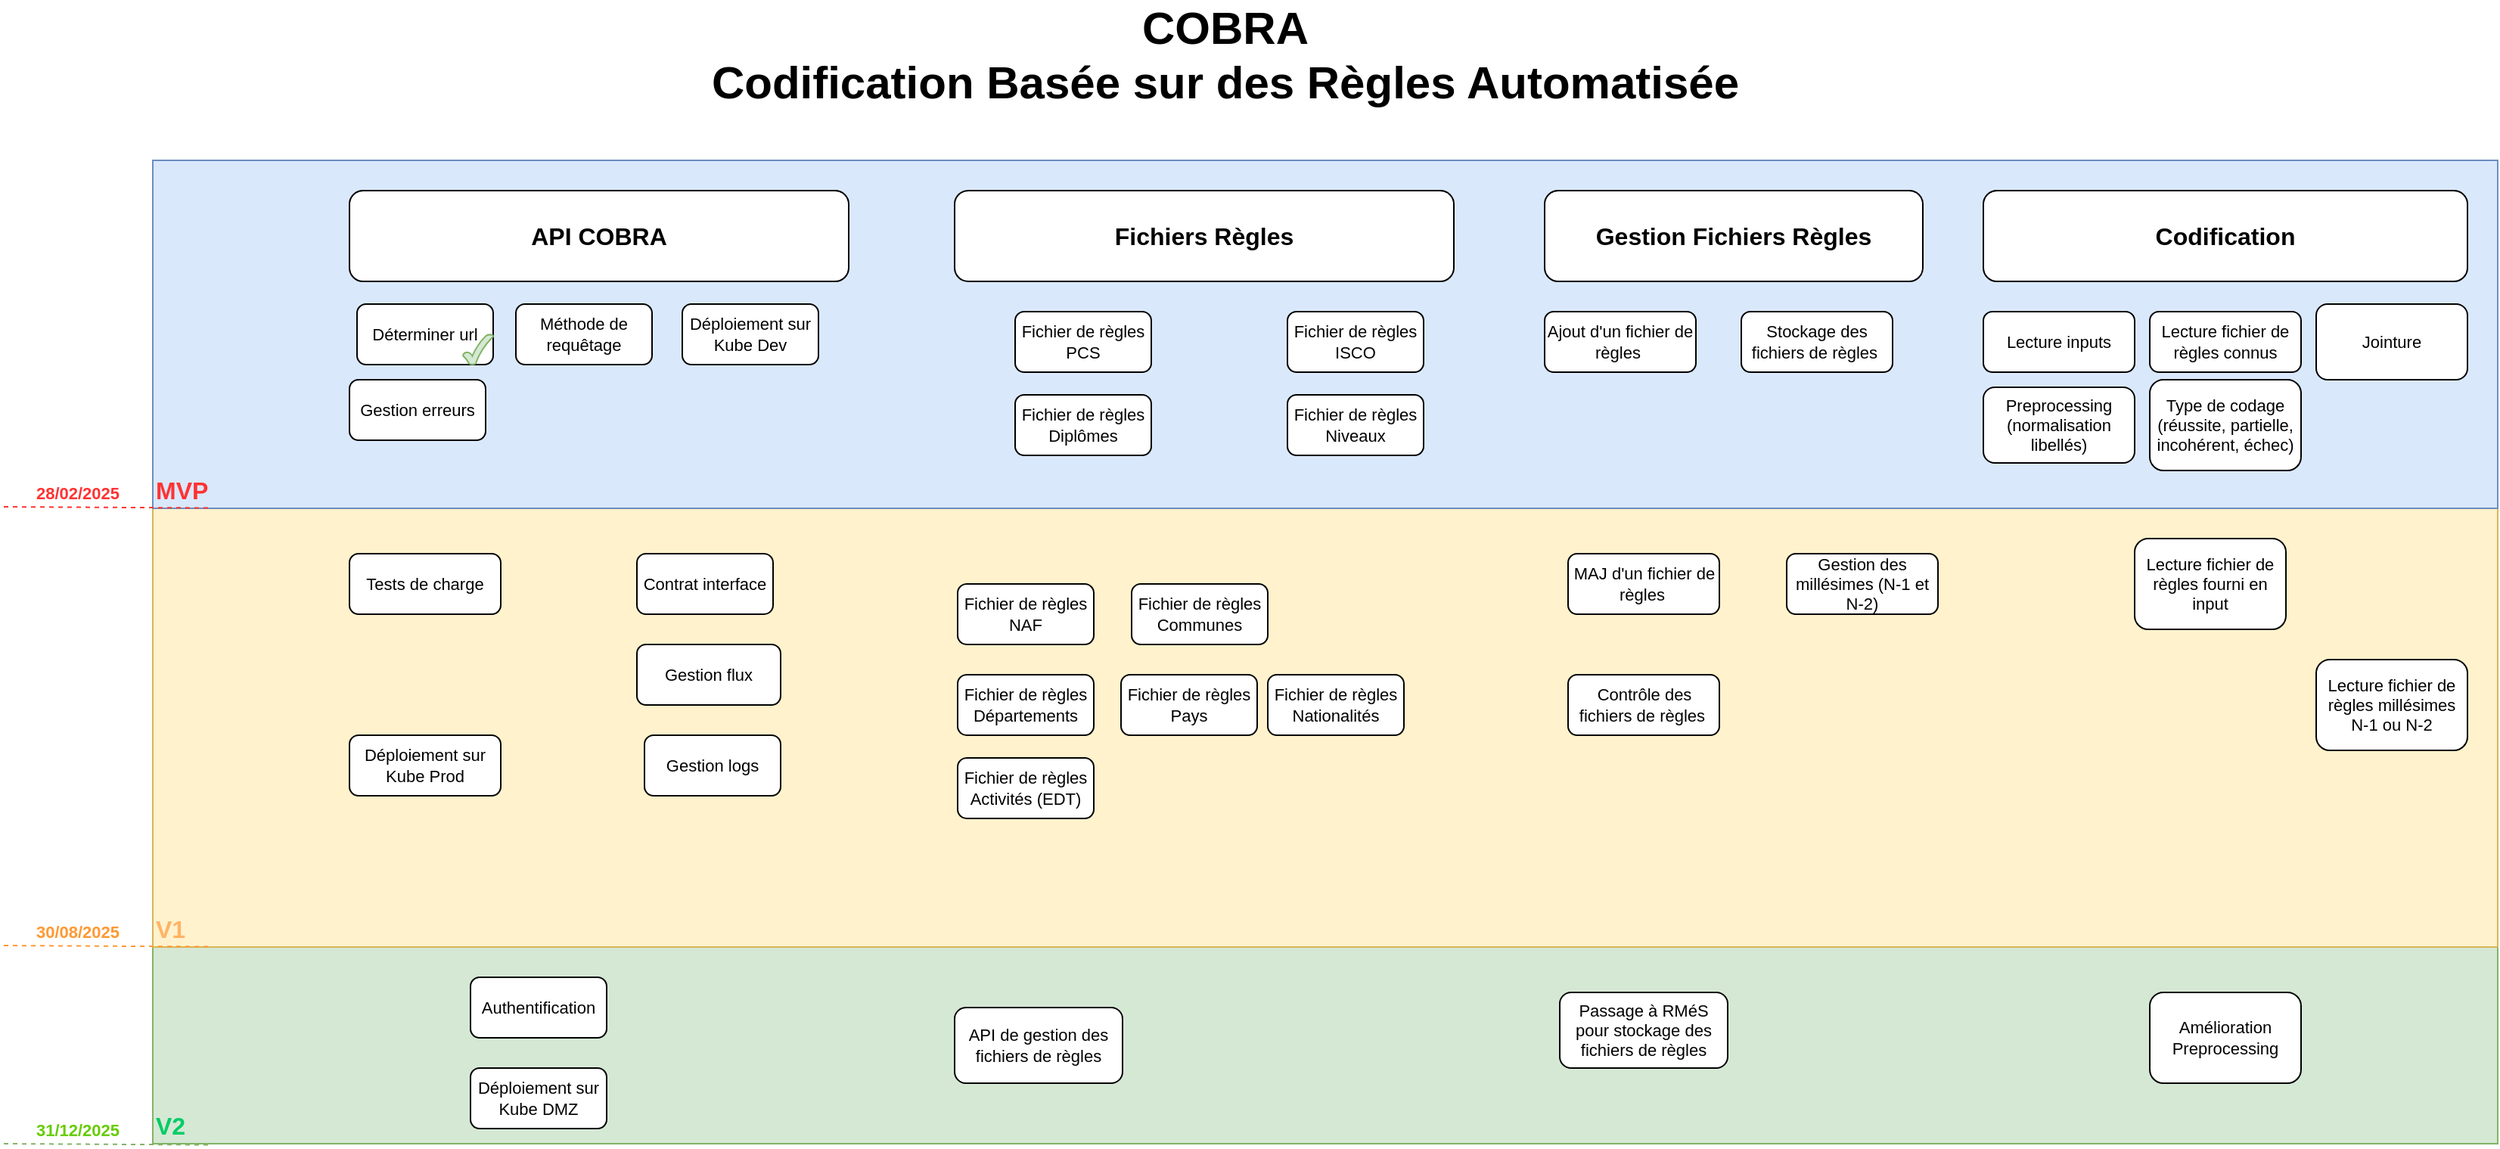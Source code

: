 <mxfile version="26.0.6">
  <diagram name="Page-1" id="R2Hkj4xk6Px0tPUMzbgg">
    <mxGraphModel dx="3088" dy="766" grid="1" gridSize="10" guides="1" tooltips="1" connect="1" arrows="1" fold="1" page="1" pageScale="1" pageWidth="1654" pageHeight="1169" math="0" shadow="0">
      <root>
        <mxCell id="0" />
        <mxCell id="1" parent="0" />
        <mxCell id="r_eTFS24guqQPn7-Gpcn-38" value="&lt;font&gt;V2&lt;/font&gt;" style="rounded=0;html=1;fillColor=#d5e8d4;strokeColor=#82b366;align=left;verticalAlign=bottom;fontStyle=1;fontSize=16;fontColor=#00CC66;gradientColor=none;" parent="1" vertex="1">
          <mxGeometry x="90" y="640" width="1550" height="130" as="geometry" />
        </mxCell>
        <mxCell id="r_eTFS24guqQPn7-Gpcn-11" value="V1" style="rounded=0;html=1;fillColor=#fff2cc;strokeColor=#d6b656;align=left;verticalAlign=bottom;fontStyle=1;fontSize=16;fontColor=#FFB366;" parent="1" vertex="1">
          <mxGeometry x="90" y="350" width="1550" height="290" as="geometry" />
        </mxCell>
        <mxCell id="r_eTFS24guqQPn7-Gpcn-6" value="&lt;b&gt;&lt;font color=&quot;#ff3333&quot;&gt;MVP&lt;/font&gt;&lt;/b&gt;" style="rounded=0;whiteSpace=wrap;html=1;fillColor=#dae8fc;strokeColor=#6c8ebf;gradientColor=none;align=left;labelPosition=center;verticalLabelPosition=middle;verticalAlign=bottom;fontSize=16;labelBackgroundColor=none;" parent="1" vertex="1">
          <mxGeometry x="90" y="120" width="1550" height="230" as="geometry" />
        </mxCell>
        <mxCell id="r_eTFS24guqQPn7-Gpcn-1" value="API COBRA" style="rounded=1;whiteSpace=wrap;html=1;fontSize=16;fontStyle=1" parent="1" vertex="1">
          <mxGeometry x="220" y="140" width="330" height="60" as="geometry" />
        </mxCell>
        <mxCell id="r_eTFS24guqQPn7-Gpcn-2" value="&lt;font&gt;COBRA&lt;/font&gt;&lt;div&gt;&lt;font&gt;Codification Basée sur des Règles Automatisée&lt;/font&gt;&lt;/div&gt;" style="text;html=1;align=center;verticalAlign=middle;whiteSpace=wrap;rounded=0;fontSize=30;fontStyle=1" parent="1" vertex="1">
          <mxGeometry x="380" y="20" width="838" height="60" as="geometry" />
        </mxCell>
        <mxCell id="r_eTFS24guqQPn7-Gpcn-3" value="Fichiers Règles" style="rounded=1;whiteSpace=wrap;html=1;fontSize=16;fontStyle=1" parent="1" vertex="1">
          <mxGeometry x="620" y="140" width="330" height="60" as="geometry" />
        </mxCell>
        <mxCell id="r_eTFS24guqQPn7-Gpcn-4" value="Codification" style="rounded=1;whiteSpace=wrap;html=1;fontSize=16;fontStyle=1" parent="1" vertex="1">
          <mxGeometry x="1300" y="140" width="320" height="60" as="geometry" />
        </mxCell>
        <mxCell id="r_eTFS24guqQPn7-Gpcn-7" value="Déterminer url" style="rounded=1;whiteSpace=wrap;html=1;fontSize=11;" parent="1" vertex="1">
          <mxGeometry x="225" y="215" width="90" height="40" as="geometry" />
        </mxCell>
        <mxCell id="r_eTFS24guqQPn7-Gpcn-8" value="Déploiement sur Kube Dev" style="rounded=1;whiteSpace=wrap;html=1;fontSize=11;" parent="1" vertex="1">
          <mxGeometry x="440" y="215" width="90" height="40" as="geometry" />
        </mxCell>
        <mxCell id="r_eTFS24guqQPn7-Gpcn-9" value="Gestion flux" style="rounded=1;whiteSpace=wrap;html=1;fontSize=11;" parent="1" vertex="1">
          <mxGeometry x="410" y="440" width="95" height="40" as="geometry" />
        </mxCell>
        <mxCell id="r_eTFS24guqQPn7-Gpcn-10" value="Authentification" style="rounded=1;whiteSpace=wrap;html=1;fontSize=11;" parent="1" vertex="1">
          <mxGeometry x="300" y="660" width="90" height="40" as="geometry" />
        </mxCell>
        <mxCell id="r_eTFS24guqQPn7-Gpcn-12" value="Fichier de règles&lt;div&gt;PCS&lt;/div&gt;" style="rounded=1;whiteSpace=wrap;html=1;fontSize=11;" parent="1" vertex="1">
          <mxGeometry x="660" y="220" width="90" height="40" as="geometry" />
        </mxCell>
        <mxCell id="r_eTFS24guqQPn7-Gpcn-13" value="Fichier de règles&lt;div&gt;ISCO&lt;/div&gt;" style="rounded=1;whiteSpace=wrap;html=1;fontSize=11;" parent="1" vertex="1">
          <mxGeometry x="840" y="220" width="90" height="40" as="geometry" />
        </mxCell>
        <mxCell id="r_eTFS24guqQPn7-Gpcn-14" value="Fichier de règles&lt;div&gt;NAF&lt;/div&gt;" style="rounded=1;whiteSpace=wrap;html=1;fontSize=11;" parent="1" vertex="1">
          <mxGeometry x="622" y="400" width="90" height="40" as="geometry" />
        </mxCell>
        <mxCell id="r_eTFS24guqQPn7-Gpcn-15" value="Fichier de règles&lt;div&gt;Diplômes&lt;/div&gt;" style="rounded=1;whiteSpace=wrap;html=1;fontSize=11;" parent="1" vertex="1">
          <mxGeometry x="660" y="275" width="90" height="40" as="geometry" />
        </mxCell>
        <mxCell id="r_eTFS24guqQPn7-Gpcn-16" value="Fichier de règles&lt;div&gt;Niveaux&lt;/div&gt;" style="rounded=1;whiteSpace=wrap;html=1;fontSize=11;" parent="1" vertex="1">
          <mxGeometry x="840" y="275" width="90" height="40" as="geometry" />
        </mxCell>
        <mxCell id="r_eTFS24guqQPn7-Gpcn-17" value="Fichier de règles&lt;div&gt;Communes&lt;/div&gt;" style="rounded=1;whiteSpace=wrap;html=1;fontSize=11;" parent="1" vertex="1">
          <mxGeometry x="737" y="400" width="90" height="40" as="geometry" />
        </mxCell>
        <mxCell id="r_eTFS24guqQPn7-Gpcn-18" value="Fichier de règles&lt;div&gt;Pays&lt;/div&gt;" style="rounded=1;whiteSpace=wrap;html=1;fontSize=11;" parent="1" vertex="1">
          <mxGeometry x="730" y="460" width="90" height="40" as="geometry" />
        </mxCell>
        <mxCell id="r_eTFS24guqQPn7-Gpcn-19" value="Fichier de règles&lt;div&gt;Nationalités&lt;/div&gt;" style="rounded=1;whiteSpace=wrap;html=1;fontSize=11;" parent="1" vertex="1">
          <mxGeometry x="827" y="460" width="90" height="40" as="geometry" />
        </mxCell>
        <mxCell id="r_eTFS24guqQPn7-Gpcn-20" value="Fichier de règles&lt;div&gt;Départements&lt;/div&gt;" style="rounded=1;whiteSpace=wrap;html=1;fontSize=11;" parent="1" vertex="1">
          <mxGeometry x="622" y="460" width="90" height="40" as="geometry" />
        </mxCell>
        <mxCell id="r_eTFS24guqQPn7-Gpcn-21" value="Fichier de règles&lt;div&gt;Activités (EDT)&lt;/div&gt;" style="rounded=1;whiteSpace=wrap;html=1;fontSize=11;" parent="1" vertex="1">
          <mxGeometry x="622" y="515" width="90" height="40" as="geometry" />
        </mxCell>
        <mxCell id="r_eTFS24guqQPn7-Gpcn-22" value="Stockage des fichiers de règles&amp;nbsp;" style="rounded=1;whiteSpace=wrap;html=1;fontSize=11;" parent="1" vertex="1">
          <mxGeometry x="1140" y="220" width="100" height="40" as="geometry" />
        </mxCell>
        <mxCell id="r_eTFS24guqQPn7-Gpcn-23" value="Gestion des millésimes (N-1 et N-2)" style="rounded=1;whiteSpace=wrap;html=1;fontSize=11;" parent="1" vertex="1">
          <mxGeometry x="1170" y="380" width="100" height="40" as="geometry" />
        </mxCell>
        <mxCell id="r_eTFS24guqQPn7-Gpcn-25" value="Lecture fichier de règles connus" style="rounded=1;whiteSpace=wrap;html=1;fontSize=11;" parent="1" vertex="1">
          <mxGeometry x="1410" y="220" width="100" height="40" as="geometry" />
        </mxCell>
        <mxCell id="r_eTFS24guqQPn7-Gpcn-26" value="Preprocessing (normalisation libellés)" style="rounded=1;whiteSpace=wrap;html=1;fontSize=11;" parent="1" vertex="1">
          <mxGeometry x="1300" y="270" width="100" height="50" as="geometry" />
        </mxCell>
        <mxCell id="r_eTFS24guqQPn7-Gpcn-27" value="Jointure" style="rounded=1;whiteSpace=wrap;html=1;fontSize=11;" parent="1" vertex="1">
          <mxGeometry x="1520" y="215" width="100" height="50" as="geometry" />
        </mxCell>
        <mxCell id="r_eTFS24guqQPn7-Gpcn-28" value="Type de codage&lt;div&gt;(réussite, partielle, incohérent, échec)&lt;/div&gt;" style="rounded=1;whiteSpace=wrap;html=1;fontSize=11;" parent="1" vertex="1">
          <mxGeometry x="1410" y="265" width="100" height="60" as="geometry" />
        </mxCell>
        <mxCell id="r_eTFS24guqQPn7-Gpcn-30" value="Lecture inputs" style="rounded=1;whiteSpace=wrap;html=1;fontSize=11;" parent="1" vertex="1">
          <mxGeometry x="1300" y="220" width="100" height="40" as="geometry" />
        </mxCell>
        <mxCell id="r_eTFS24guqQPn7-Gpcn-32" value="Gestion logs" style="rounded=1;whiteSpace=wrap;html=1;fontSize=11;" parent="1" vertex="1">
          <mxGeometry x="415" y="500" width="90" height="40" as="geometry" />
        </mxCell>
        <mxCell id="r_eTFS24guqQPn7-Gpcn-33" value="Ajout d&#39;un fichier de règles&amp;nbsp;" style="rounded=1;whiteSpace=wrap;html=1;fontSize=11;" parent="1" vertex="1">
          <mxGeometry x="1010" y="220" width="100" height="40" as="geometry" />
        </mxCell>
        <mxCell id="r_eTFS24guqQPn7-Gpcn-34" value="MAJ d&#39;un fichier de règles&amp;nbsp;" style="rounded=1;whiteSpace=wrap;html=1;fontSize=11;" parent="1" vertex="1">
          <mxGeometry x="1025.5" y="380" width="100" height="40" as="geometry" />
        </mxCell>
        <mxCell id="r_eTFS24guqQPn7-Gpcn-36" value="Lecture fichier de règles fourni en input" style="rounded=1;whiteSpace=wrap;html=1;fontSize=11;" parent="1" vertex="1">
          <mxGeometry x="1400" y="370" width="100" height="60" as="geometry" />
        </mxCell>
        <mxCell id="r_eTFS24guqQPn7-Gpcn-37" value="Lecture fichier de règles millésimes N-1 ou N-2" style="rounded=1;whiteSpace=wrap;html=1;fontSize=11;" parent="1" vertex="1">
          <mxGeometry x="1520" y="450" width="100" height="60" as="geometry" />
        </mxCell>
        <mxCell id="r_eTFS24guqQPn7-Gpcn-39" value="Amélioration Preprocessing" style="rounded=1;whiteSpace=wrap;html=1;fontSize=11;" parent="1" vertex="1">
          <mxGeometry x="1410" y="670" width="100" height="60" as="geometry" />
        </mxCell>
        <mxCell id="r_eTFS24guqQPn7-Gpcn-41" value="Méthode de requêtage" style="rounded=1;whiteSpace=wrap;html=1;fontSize=11;" parent="1" vertex="1">
          <mxGeometry x="330" y="215" width="90" height="40" as="geometry" />
        </mxCell>
        <mxCell id="gnnbxIwtvQgDtQFgPyVN-2" value="" style="endArrow=none;dashed=1;html=1;rounded=0;exitX=0.03;exitY=1.002;exitDx=0;exitDy=0;exitPerimeter=0;strokeColor=#FF3333;flowAnimation=0;fontColor=#FF3333;" parent="1" edge="1">
          <mxGeometry width="50" height="50" relative="1" as="geometry">
            <mxPoint x="126.5" y="349.76" as="sourcePoint" />
            <mxPoint x="-10" y="349" as="targetPoint" />
          </mxGeometry>
        </mxCell>
        <mxCell id="gnnbxIwtvQgDtQFgPyVN-3" value="28/02/2025" style="edgeLabel;html=1;align=center;verticalAlign=middle;resizable=0;points=[];fontColor=#FF3333;fontStyle=1" parent="gnnbxIwtvQgDtQFgPyVN-2" vertex="1" connectable="0">
          <mxGeometry x="0.758" y="-3" relative="1" as="geometry">
            <mxPoint x="33" y="-6" as="offset" />
          </mxGeometry>
        </mxCell>
        <mxCell id="gnnbxIwtvQgDtQFgPyVN-4" value="Déploiement sur Kube Prod" style="rounded=1;whiteSpace=wrap;html=1;fontSize=11;" parent="1" vertex="1">
          <mxGeometry x="220" y="500" width="100" height="40" as="geometry" />
        </mxCell>
        <mxCell id="gnnbxIwtvQgDtQFgPyVN-5" value="Déploiement sur Kube DMZ" style="rounded=1;whiteSpace=wrap;html=1;fontSize=11;" parent="1" vertex="1">
          <mxGeometry x="300" y="720" width="90" height="40" as="geometry" />
        </mxCell>
        <mxCell id="gnnbxIwtvQgDtQFgPyVN-6" value="Contrôle des fichiers de règles&amp;nbsp;" style="rounded=1;whiteSpace=wrap;html=1;fontSize=11;" parent="1" vertex="1">
          <mxGeometry x="1025.5" y="460" width="100" height="40" as="geometry" />
        </mxCell>
        <mxCell id="JKGv0fzRRPDC3mZNfKde-1" value="Passage à RMéS pour stockage des fichiers de règles" style="rounded=1;whiteSpace=wrap;html=1;fontSize=11;" parent="1" vertex="1">
          <mxGeometry x="1020" y="670" width="111" height="50" as="geometry" />
        </mxCell>
        <mxCell id="obznzCxM3CNH466dwY7s-1" value="Tests de charge" style="rounded=1;whiteSpace=wrap;html=1;fontSize=11;" parent="1" vertex="1">
          <mxGeometry x="220" y="380" width="100" height="40" as="geometry" />
        </mxCell>
        <mxCell id="obznzCxM3CNH466dwY7s-2" value="Gestion erreurs" style="rounded=1;whiteSpace=wrap;html=1;fontSize=11;" parent="1" vertex="1">
          <mxGeometry x="220" y="265" width="90" height="40" as="geometry" />
        </mxCell>
        <mxCell id="obznzCxM3CNH466dwY7s-3" value="Contrat interface" style="rounded=1;whiteSpace=wrap;html=1;fontSize=11;" parent="1" vertex="1">
          <mxGeometry x="410" y="380" width="90" height="40" as="geometry" />
        </mxCell>
        <mxCell id="obznzCxM3CNH466dwY7s-4" value="API de gestion des fichiers de règles" style="rounded=1;whiteSpace=wrap;html=1;fontSize=11;" parent="1" vertex="1">
          <mxGeometry x="620" y="680" width="111" height="50" as="geometry" />
        </mxCell>
        <mxCell id="Z17eQrGS6fgMhu_aKMDi-1" value="Gestion Fichiers Règles" style="rounded=1;whiteSpace=wrap;html=1;fontSize=16;fontStyle=1" parent="1" vertex="1">
          <mxGeometry x="1010" y="140" width="250" height="60" as="geometry" />
        </mxCell>
        <mxCell id="Z17eQrGS6fgMhu_aKMDi-2" value="" style="endArrow=none;dashed=1;html=1;rounded=0;exitX=0.03;exitY=1.002;exitDx=0;exitDy=0;exitPerimeter=0;strokeColor=#FF9933;flowAnimation=0;fontColor=#FF3333;" parent="1" edge="1">
          <mxGeometry width="50" height="50" relative="1" as="geometry">
            <mxPoint x="126.5" y="639.76" as="sourcePoint" />
            <mxPoint x="-10" y="639" as="targetPoint" />
          </mxGeometry>
        </mxCell>
        <mxCell id="Z17eQrGS6fgMhu_aKMDi-3" value="30/08/2025" style="edgeLabel;html=1;align=center;verticalAlign=middle;resizable=0;points=[];fontColor=#FF9933;fontStyle=1" parent="Z17eQrGS6fgMhu_aKMDi-2" vertex="1" connectable="0">
          <mxGeometry x="0.758" y="-3" relative="1" as="geometry">
            <mxPoint x="33" y="-6" as="offset" />
          </mxGeometry>
        </mxCell>
        <mxCell id="ktS3rT4cSJpwm1nnvyJa-1" value="" style="endArrow=none;dashed=1;html=1;rounded=0;exitX=0.03;exitY=1.002;exitDx=0;exitDy=0;exitPerimeter=0;strokeColor=#82b366;flowAnimation=0;fontColor=#66CC00;fillColor=#d5e8d4;" parent="1" edge="1">
          <mxGeometry width="50" height="50" relative="1" as="geometry">
            <mxPoint x="126.5" y="770.76" as="sourcePoint" />
            <mxPoint x="-10" y="770" as="targetPoint" />
          </mxGeometry>
        </mxCell>
        <mxCell id="ktS3rT4cSJpwm1nnvyJa-2" value="31/12/2025" style="edgeLabel;html=1;align=center;verticalAlign=middle;resizable=0;points=[];fontColor=#66CC00;fontStyle=1" parent="ktS3rT4cSJpwm1nnvyJa-1" vertex="1" connectable="0">
          <mxGeometry x="0.758" y="-3" relative="1" as="geometry">
            <mxPoint x="33" y="-6" as="offset" />
          </mxGeometry>
        </mxCell>
        <mxCell id="kYvPHMqoJjB4PSUVNaYb-1" value="" style="verticalLabelPosition=bottom;verticalAlign=top;html=1;shape=mxgraph.basic.tick;fillColor=#d5e8d4;strokeColor=#82b366;" parent="1" vertex="1">
          <mxGeometry x="295" y="235" width="20" height="20" as="geometry" />
        </mxCell>
      </root>
    </mxGraphModel>
  </diagram>
</mxfile>
